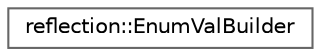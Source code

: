 digraph "Graphical Class Hierarchy"
{
 // LATEX_PDF_SIZE
  bgcolor="transparent";
  edge [fontname=Helvetica,fontsize=10,labelfontname=Helvetica,labelfontsize=10];
  node [fontname=Helvetica,fontsize=10,shape=box,height=0.2,width=0.4];
  rankdir="LR";
  Node0 [id="Node000000",label="reflection::EnumValBuilder",height=0.2,width=0.4,color="grey40", fillcolor="white", style="filled",URL="$structreflection_1_1EnumValBuilder.html",tooltip=" "];
}
